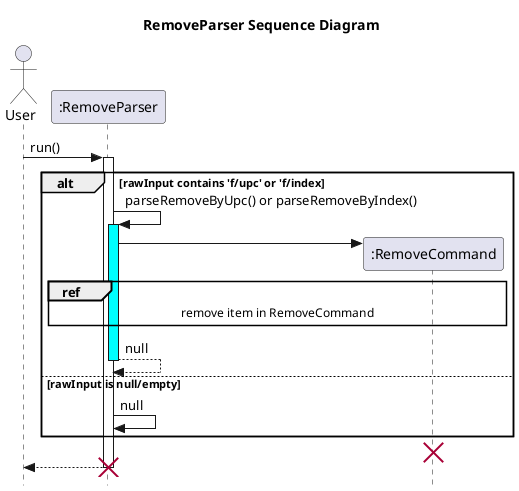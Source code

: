 @startuml
'https://plantuml.com/sequence-diagram
title RemoveParser Sequence Diagram

actor User
skinparam style strictuml
User -> ":RemoveParser": run()
activate ":RemoveParser"
alt rawInput contains 'f/upc' or 'f/index

    ":RemoveParser" -> ":RemoveParser": parseRemoveByUpc() or parseRemoveByIndex()
    activate ":RemoveParser" #cyan
    ":RemoveParser" -> ":RemoveCommand"**
        ref over ":RemoveCommand", ":RemoveParser"
        remove item in RemoveCommand
        end ref
    return null
else rawInput is null/empty
    ":RemoveParser" -> ":RemoveParser": null
end

destroy ":RemoveCommand"
return
destroy ":RemoveParser"
@enduml